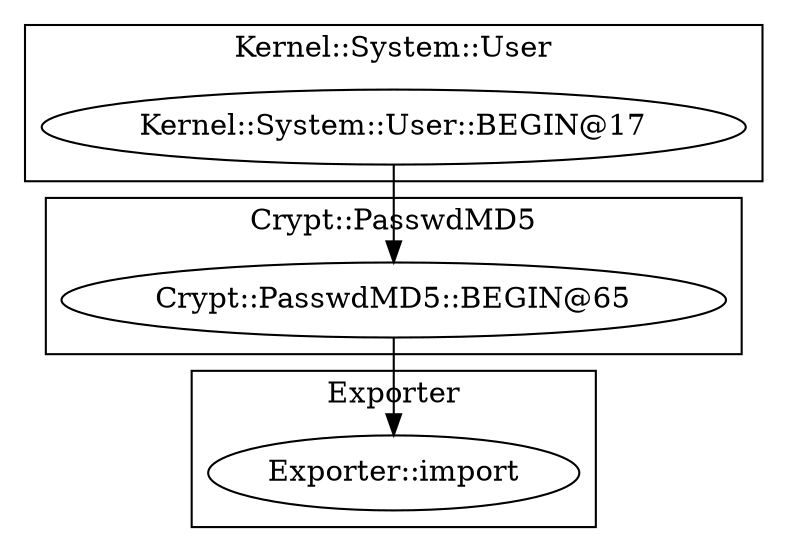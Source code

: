 digraph {
graph [overlap=false]
subgraph cluster_Crypt_PasswdMD5 {
	label="Crypt::PasswdMD5";
	"Crypt::PasswdMD5::BEGIN@65";
}
subgraph cluster_Exporter {
	label="Exporter";
	"Exporter::import";
}
subgraph cluster_Kernel_System_User {
	label="Kernel::System::User";
	"Kernel::System::User::BEGIN@17";
}
"Kernel::System::User::BEGIN@17" -> "Crypt::PasswdMD5::BEGIN@65";
"Crypt::PasswdMD5::BEGIN@65" -> "Exporter::import";
}
